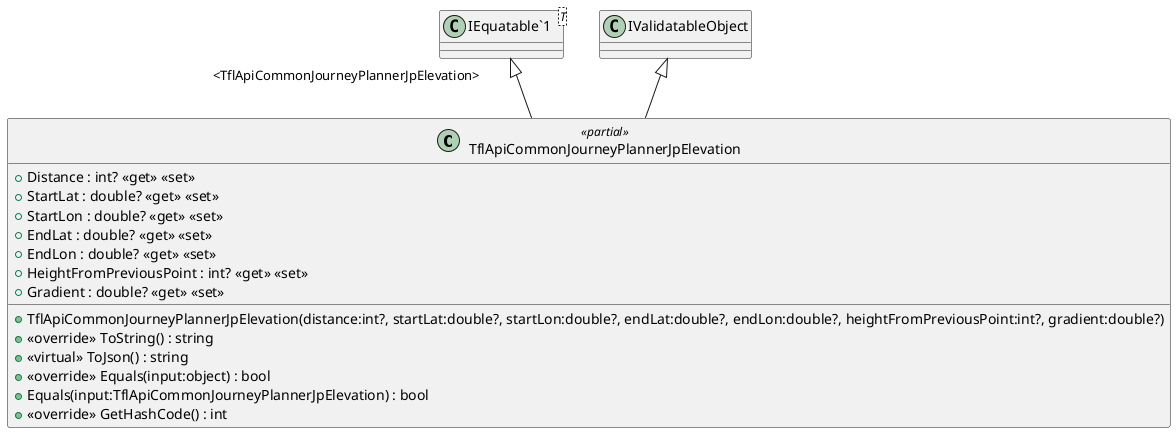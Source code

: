 @startuml
class TflApiCommonJourneyPlannerJpElevation <<partial>> {
    + TflApiCommonJourneyPlannerJpElevation(distance:int?, startLat:double?, startLon:double?, endLat:double?, endLon:double?, heightFromPreviousPoint:int?, gradient:double?)
    + Distance : int? <<get>> <<set>>
    + StartLat : double? <<get>> <<set>>
    + StartLon : double? <<get>> <<set>>
    + EndLat : double? <<get>> <<set>>
    + EndLon : double? <<get>> <<set>>
    + HeightFromPreviousPoint : int? <<get>> <<set>>
    + Gradient : double? <<get>> <<set>>
    + <<override>> ToString() : string
    + <<virtual>> ToJson() : string
    + <<override>> Equals(input:object) : bool
    + Equals(input:TflApiCommonJourneyPlannerJpElevation) : bool
    + <<override>> GetHashCode() : int
}
class "IEquatable`1"<T> {
}
"IEquatable`1" "<TflApiCommonJourneyPlannerJpElevation>" <|-- TflApiCommonJourneyPlannerJpElevation
IValidatableObject <|-- TflApiCommonJourneyPlannerJpElevation
@enduml
